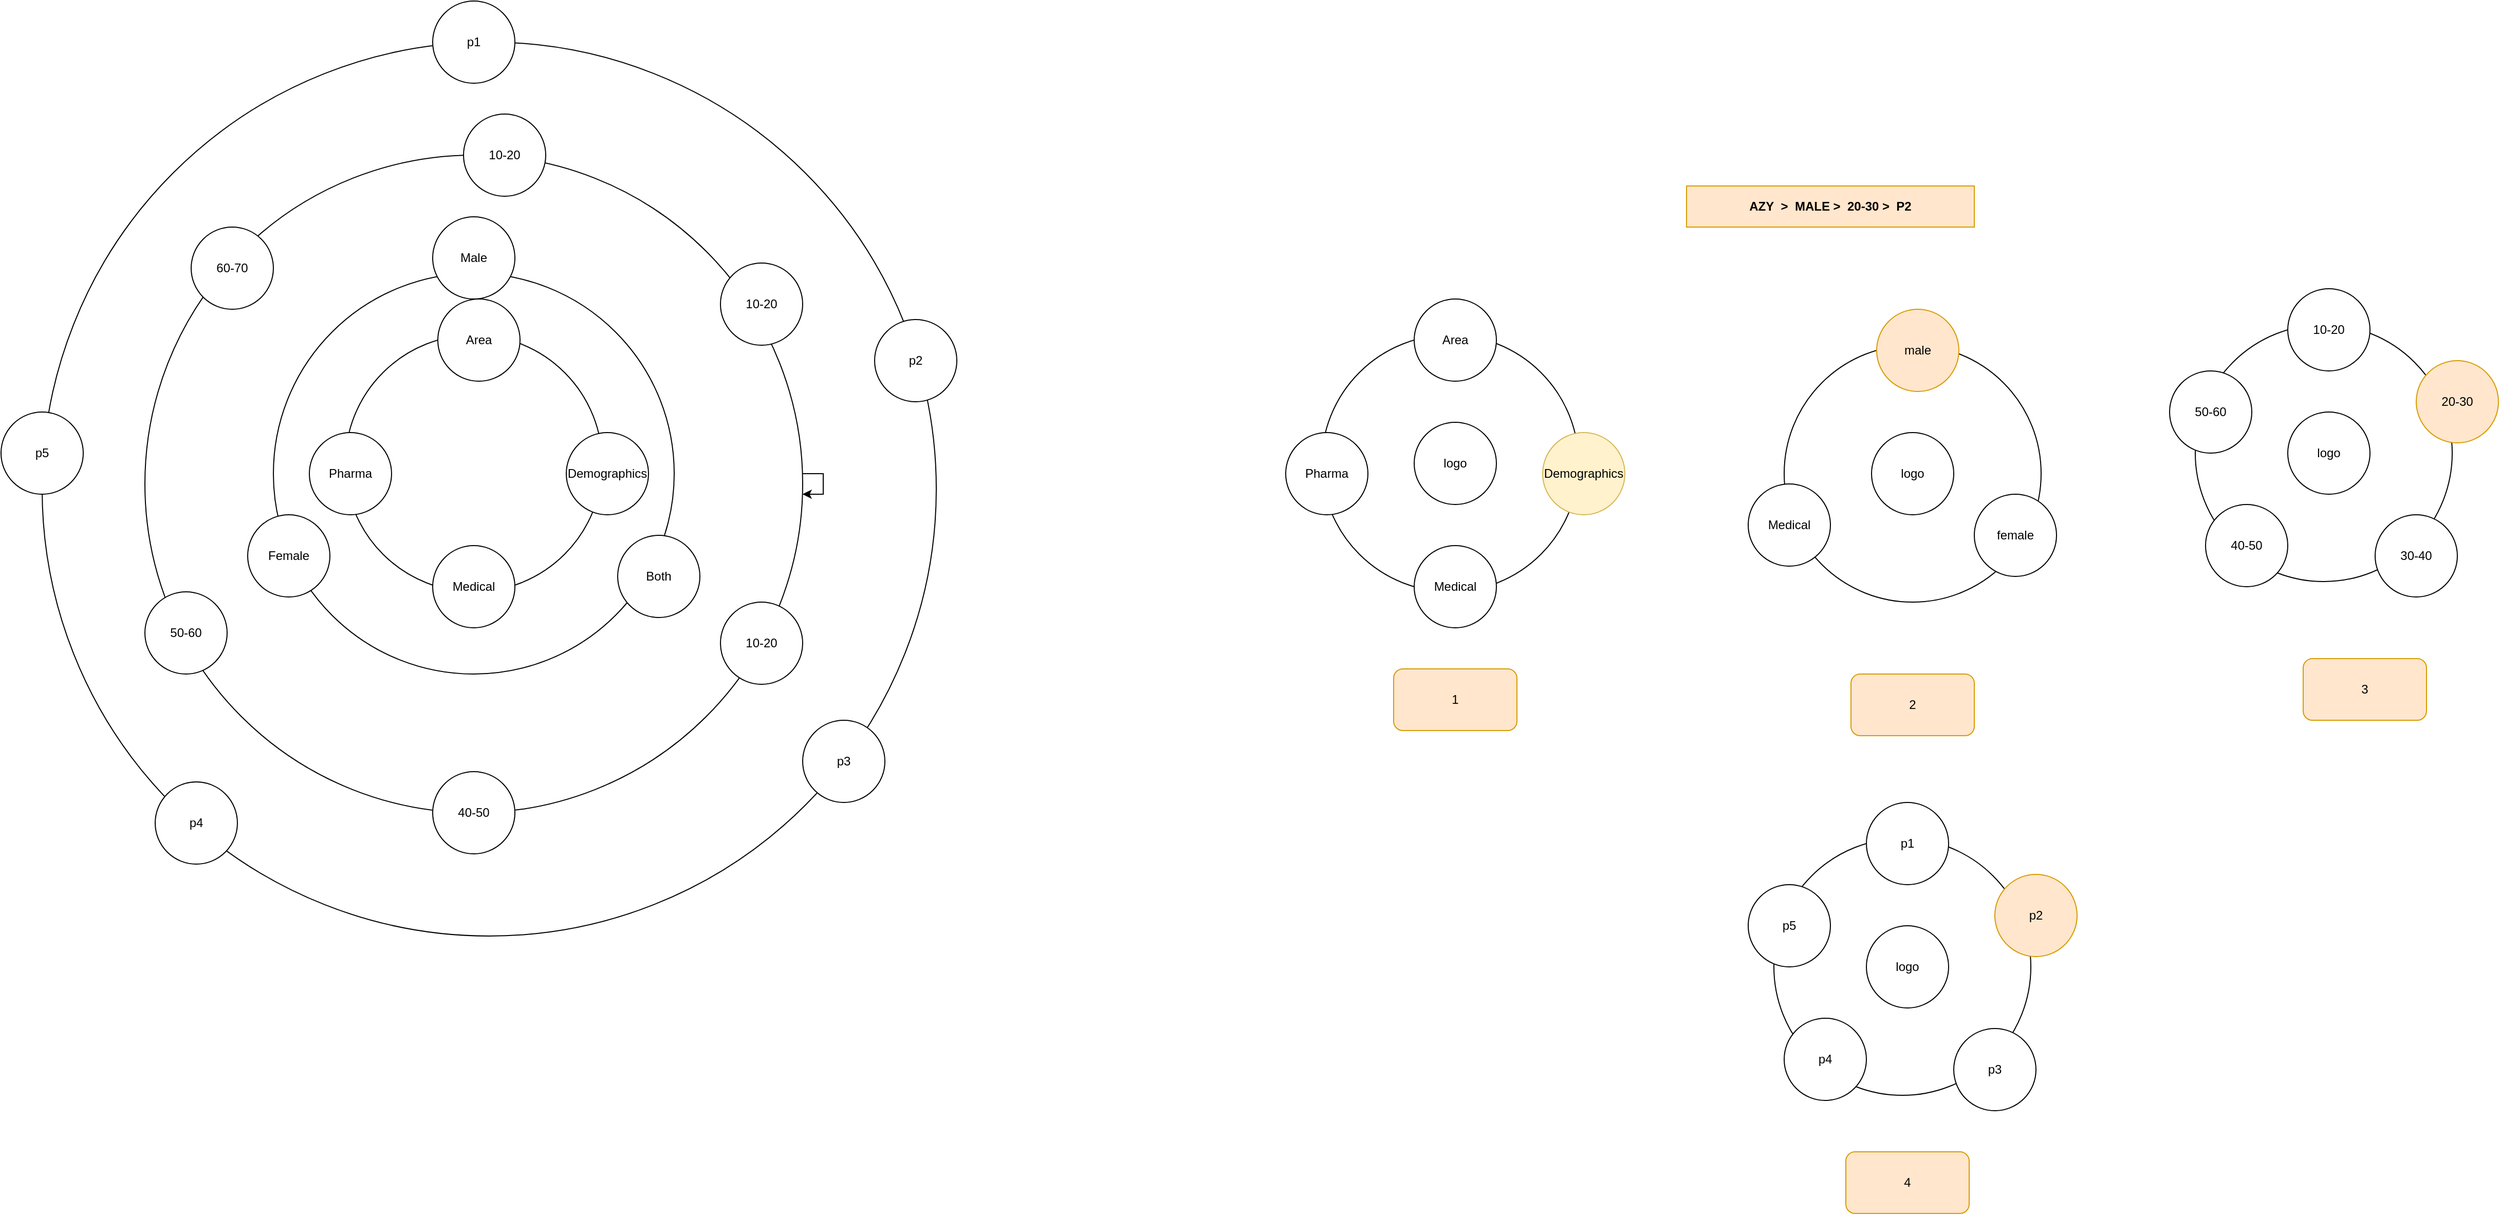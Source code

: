 <mxfile version="24.8.6">
  <diagram name="Page-1" id="rWKm9tjxcsUhu6bNXO2Y">
    <mxGraphModel dx="2350" dy="1896" grid="1" gridSize="10" guides="1" tooltips="1" connect="1" arrows="1" fold="1" page="1" pageScale="1" pageWidth="850" pageHeight="1100" math="0" shadow="0">
      <root>
        <mxCell id="0" />
        <mxCell id="1" parent="0" />
        <mxCell id="MJmYTeDNIePz41WdaXkW-19" value="" style="ellipse;whiteSpace=wrap;html=1;aspect=fixed;verticalAlign=top;" vertex="1" parent="1">
          <mxGeometry y="-130" width="870" height="870" as="geometry" />
        </mxCell>
        <mxCell id="MJmYTeDNIePz41WdaXkW-11" value="" style="ellipse;whiteSpace=wrap;html=1;aspect=fixed;verticalAlign=top;" vertex="1" parent="1">
          <mxGeometry x="100" y="-20" width="640" height="640" as="geometry" />
        </mxCell>
        <mxCell id="MJmYTeDNIePz41WdaXkW-7" value="" style="ellipse;whiteSpace=wrap;html=1;aspect=fixed;verticalAlign=top;" vertex="1" parent="1">
          <mxGeometry x="225" y="95" width="390" height="390" as="geometry" />
        </mxCell>
        <mxCell id="MJmYTeDNIePz41WdaXkW-1" value="Logo" style="ellipse;whiteSpace=wrap;html=1;aspect=fixed;" vertex="1" parent="1">
          <mxGeometry x="385" y="250" width="80" height="80" as="geometry" />
        </mxCell>
        <mxCell id="MJmYTeDNIePz41WdaXkW-8" value="Female" style="ellipse;whiteSpace=wrap;html=1;aspect=fixed;" vertex="1" parent="1">
          <mxGeometry x="200" y="330" width="80" height="80" as="geometry" />
        </mxCell>
        <mxCell id="MJmYTeDNIePz41WdaXkW-9" value="Male" style="ellipse;whiteSpace=wrap;html=1;aspect=fixed;" vertex="1" parent="1">
          <mxGeometry x="380" y="40" width="80" height="80" as="geometry" />
        </mxCell>
        <mxCell id="MJmYTeDNIePz41WdaXkW-10" value="Both" style="ellipse;whiteSpace=wrap;html=1;aspect=fixed;" vertex="1" parent="1">
          <mxGeometry x="560" y="350" width="80" height="80" as="geometry" />
        </mxCell>
        <mxCell id="MJmYTeDNIePz41WdaXkW-12" style="edgeStyle=orthogonalEdgeStyle;rounded=0;orthogonalLoop=1;jettySize=auto;html=1;" edge="1" parent="1" source="MJmYTeDNIePz41WdaXkW-11" target="MJmYTeDNIePz41WdaXkW-11">
          <mxGeometry relative="1" as="geometry" />
        </mxCell>
        <mxCell id="MJmYTeDNIePz41WdaXkW-13" value="10-20" style="ellipse;whiteSpace=wrap;html=1;aspect=fixed;" vertex="1" parent="1">
          <mxGeometry x="660" y="85" width="80" height="80" as="geometry" />
        </mxCell>
        <mxCell id="MJmYTeDNIePz41WdaXkW-14" value="10-20" style="ellipse;whiteSpace=wrap;html=1;aspect=fixed;" vertex="1" parent="1">
          <mxGeometry x="410" y="-60" width="80" height="80" as="geometry" />
        </mxCell>
        <mxCell id="MJmYTeDNIePz41WdaXkW-15" value="40-50" style="ellipse;whiteSpace=wrap;html=1;aspect=fixed;" vertex="1" parent="1">
          <mxGeometry x="380" y="580" width="80" height="80" as="geometry" />
        </mxCell>
        <mxCell id="MJmYTeDNIePz41WdaXkW-16" value="50-60" style="ellipse;whiteSpace=wrap;html=1;aspect=fixed;" vertex="1" parent="1">
          <mxGeometry x="100" y="405" width="80" height="80" as="geometry" />
        </mxCell>
        <mxCell id="MJmYTeDNIePz41WdaXkW-17" value="60-70" style="ellipse;whiteSpace=wrap;html=1;aspect=fixed;" vertex="1" parent="1">
          <mxGeometry x="145" y="50" width="80" height="80" as="geometry" />
        </mxCell>
        <mxCell id="MJmYTeDNIePz41WdaXkW-18" value="10-20" style="ellipse;whiteSpace=wrap;html=1;aspect=fixed;" vertex="1" parent="1">
          <mxGeometry x="660" y="415" width="80" height="80" as="geometry" />
        </mxCell>
        <mxCell id="MJmYTeDNIePz41WdaXkW-20" value="p5" style="ellipse;whiteSpace=wrap;html=1;aspect=fixed;" vertex="1" parent="1">
          <mxGeometry x="-40" y="230" width="80" height="80" as="geometry" />
        </mxCell>
        <mxCell id="MJmYTeDNIePz41WdaXkW-21" value="p4" style="ellipse;whiteSpace=wrap;html=1;aspect=fixed;" vertex="1" parent="1">
          <mxGeometry x="110" y="590" width="80" height="80" as="geometry" />
        </mxCell>
        <mxCell id="MJmYTeDNIePz41WdaXkW-22" value="p2" style="ellipse;whiteSpace=wrap;html=1;aspect=fixed;" vertex="1" parent="1">
          <mxGeometry x="810" y="140" width="80" height="80" as="geometry" />
        </mxCell>
        <mxCell id="MJmYTeDNIePz41WdaXkW-23" value="p1" style="ellipse;whiteSpace=wrap;html=1;aspect=fixed;" vertex="1" parent="1">
          <mxGeometry x="380" y="-170" width="80" height="80" as="geometry" />
        </mxCell>
        <mxCell id="MJmYTeDNIePz41WdaXkW-24" value="p3" style="ellipse;whiteSpace=wrap;html=1;aspect=fixed;" vertex="1" parent="1">
          <mxGeometry x="740" y="530" width="80" height="80" as="geometry" />
        </mxCell>
        <mxCell id="MJmYTeDNIePz41WdaXkW-25" value="AZY&amp;nbsp; &amp;gt;&amp;nbsp; MALE &amp;gt;&amp;nbsp; 20-30 &amp;gt;&amp;nbsp; P2" style="text;html=1;align=center;verticalAlign=middle;whiteSpace=wrap;rounded=0;fontStyle=1;fillColor=#ffe6cc;strokeColor=#d79b00;" vertex="1" parent="1">
          <mxGeometry x="1600" y="10" width="280" height="40" as="geometry" />
        </mxCell>
        <mxCell id="MJmYTeDNIePz41WdaXkW-26" value="" style="group" vertex="1" connectable="0" parent="1">
          <mxGeometry x="260" y="120" width="330" height="285" as="geometry" />
        </mxCell>
        <mxCell id="MJmYTeDNIePz41WdaXkW-2" value="" style="ellipse;whiteSpace=wrap;html=1;aspect=fixed;verticalAlign=top;" vertex="1" parent="MJmYTeDNIePz41WdaXkW-26">
          <mxGeometry x="35" y="35" width="250" height="250" as="geometry" />
        </mxCell>
        <mxCell id="MJmYTeDNIePz41WdaXkW-3" value="Area" style="ellipse;whiteSpace=wrap;html=1;aspect=fixed;" vertex="1" parent="MJmYTeDNIePz41WdaXkW-26">
          <mxGeometry x="125" width="80" height="80" as="geometry" />
        </mxCell>
        <mxCell id="MJmYTeDNIePz41WdaXkW-4" value="Demographics" style="ellipse;whiteSpace=wrap;html=1;aspect=fixed;" vertex="1" parent="MJmYTeDNIePz41WdaXkW-26">
          <mxGeometry x="250" y="130" width="80" height="80" as="geometry" />
        </mxCell>
        <mxCell id="MJmYTeDNIePz41WdaXkW-6" value="Pharma" style="ellipse;whiteSpace=wrap;html=1;aspect=fixed;" vertex="1" parent="MJmYTeDNIePz41WdaXkW-26">
          <mxGeometry y="130" width="80" height="80" as="geometry" />
        </mxCell>
        <mxCell id="MJmYTeDNIePz41WdaXkW-27" value="" style="group" vertex="1" connectable="0" parent="1">
          <mxGeometry x="1210" y="120" width="330" height="320" as="geometry" />
        </mxCell>
        <mxCell id="MJmYTeDNIePz41WdaXkW-28" value="" style="ellipse;whiteSpace=wrap;html=1;aspect=fixed;verticalAlign=top;" vertex="1" parent="MJmYTeDNIePz41WdaXkW-27">
          <mxGeometry x="35" y="35" width="250" height="250" as="geometry" />
        </mxCell>
        <mxCell id="MJmYTeDNIePz41WdaXkW-29" value="Area" style="ellipse;whiteSpace=wrap;html=1;aspect=fixed;" vertex="1" parent="MJmYTeDNIePz41WdaXkW-27">
          <mxGeometry x="125" width="80" height="80" as="geometry" />
        </mxCell>
        <mxCell id="MJmYTeDNIePz41WdaXkW-30" value="Demographics" style="ellipse;whiteSpace=wrap;html=1;aspect=fixed;fillColor=#fff2cc;strokeColor=#d6b656;" vertex="1" parent="MJmYTeDNIePz41WdaXkW-27">
          <mxGeometry x="250" y="130" width="80" height="80" as="geometry" />
        </mxCell>
        <mxCell id="MJmYTeDNIePz41WdaXkW-31" value="Pharma" style="ellipse;whiteSpace=wrap;html=1;aspect=fixed;" vertex="1" parent="MJmYTeDNIePz41WdaXkW-27">
          <mxGeometry y="130" width="80" height="80" as="geometry" />
        </mxCell>
        <mxCell id="MJmYTeDNIePz41WdaXkW-32" value="Medical" style="ellipse;whiteSpace=wrap;html=1;aspect=fixed;" vertex="1" parent="MJmYTeDNIePz41WdaXkW-27">
          <mxGeometry x="125" y="240" width="80" height="80" as="geometry" />
        </mxCell>
        <mxCell id="MJmYTeDNIePz41WdaXkW-52" value="logo" style="ellipse;whiteSpace=wrap;html=1;aspect=fixed;" vertex="1" parent="MJmYTeDNIePz41WdaXkW-27">
          <mxGeometry x="125" y="120" width="80" height="80" as="geometry" />
        </mxCell>
        <mxCell id="MJmYTeDNIePz41WdaXkW-5" value="Medical" style="ellipse;whiteSpace=wrap;html=1;aspect=fixed;" vertex="1" parent="1">
          <mxGeometry x="380" y="360" width="80" height="80" as="geometry" />
        </mxCell>
        <mxCell id="MJmYTeDNIePz41WdaXkW-34" value="" style="group" vertex="1" connectable="0" parent="1">
          <mxGeometry x="1660" y="130" width="330" height="320" as="geometry" />
        </mxCell>
        <mxCell id="MJmYTeDNIePz41WdaXkW-35" value="" style="ellipse;whiteSpace=wrap;html=1;aspect=fixed;verticalAlign=top;" vertex="1" parent="MJmYTeDNIePz41WdaXkW-34">
          <mxGeometry x="35" y="35" width="250" height="250" as="geometry" />
        </mxCell>
        <mxCell id="MJmYTeDNIePz41WdaXkW-36" value="male" style="ellipse;whiteSpace=wrap;html=1;aspect=fixed;fillColor=#ffe6cc;strokeColor=#d79b00;" vertex="1" parent="MJmYTeDNIePz41WdaXkW-34">
          <mxGeometry x="125" width="80" height="80" as="geometry" />
        </mxCell>
        <mxCell id="MJmYTeDNIePz41WdaXkW-37" value="female" style="ellipse;whiteSpace=wrap;html=1;aspect=fixed;" vertex="1" parent="MJmYTeDNIePz41WdaXkW-34">
          <mxGeometry x="220" y="180" width="80" height="80" as="geometry" />
        </mxCell>
        <mxCell id="MJmYTeDNIePz41WdaXkW-39" value="Medical" style="ellipse;whiteSpace=wrap;html=1;aspect=fixed;" vertex="1" parent="MJmYTeDNIePz41WdaXkW-34">
          <mxGeometry y="170" width="80" height="80" as="geometry" />
        </mxCell>
        <mxCell id="MJmYTeDNIePz41WdaXkW-59" value="logo" style="ellipse;whiteSpace=wrap;html=1;aspect=fixed;" vertex="1" parent="MJmYTeDNIePz41WdaXkW-34">
          <mxGeometry x="120" y="120" width="80" height="80" as="geometry" />
        </mxCell>
        <mxCell id="MJmYTeDNIePz41WdaXkW-46" value="" style="group" vertex="1" connectable="0" parent="1">
          <mxGeometry x="2060" y="110" width="330" height="320" as="geometry" />
        </mxCell>
        <mxCell id="MJmYTeDNIePz41WdaXkW-47" value="" style="ellipse;whiteSpace=wrap;html=1;aspect=fixed;verticalAlign=top;" vertex="1" parent="MJmYTeDNIePz41WdaXkW-46">
          <mxGeometry x="35" y="35" width="250" height="250" as="geometry" />
        </mxCell>
        <mxCell id="MJmYTeDNIePz41WdaXkW-48" value="10-20" style="ellipse;whiteSpace=wrap;html=1;aspect=fixed;" vertex="1" parent="MJmYTeDNIePz41WdaXkW-46">
          <mxGeometry x="125" width="80" height="80" as="geometry" />
        </mxCell>
        <mxCell id="MJmYTeDNIePz41WdaXkW-49" value="20-30" style="ellipse;whiteSpace=wrap;html=1;aspect=fixed;fillColor=#ffe6cc;strokeColor=#d79b00;" vertex="1" parent="MJmYTeDNIePz41WdaXkW-46">
          <mxGeometry x="250" y="70" width="80" height="80" as="geometry" />
        </mxCell>
        <mxCell id="MJmYTeDNIePz41WdaXkW-50" value="50-60" style="ellipse;whiteSpace=wrap;html=1;aspect=fixed;" vertex="1" parent="MJmYTeDNIePz41WdaXkW-46">
          <mxGeometry x="10" y="80" width="80" height="80" as="geometry" />
        </mxCell>
        <mxCell id="MJmYTeDNIePz41WdaXkW-51" value="40-50" style="ellipse;whiteSpace=wrap;html=1;aspect=fixed;" vertex="1" parent="MJmYTeDNIePz41WdaXkW-46">
          <mxGeometry x="45" y="210" width="80" height="80" as="geometry" />
        </mxCell>
        <mxCell id="MJmYTeDNIePz41WdaXkW-60" value="logo" style="ellipse;whiteSpace=wrap;html=1;aspect=fixed;" vertex="1" parent="MJmYTeDNIePz41WdaXkW-46">
          <mxGeometry x="125" y="120" width="80" height="80" as="geometry" />
        </mxCell>
        <mxCell id="MJmYTeDNIePz41WdaXkW-61" value="30-40" style="ellipse;whiteSpace=wrap;html=1;aspect=fixed;" vertex="1" parent="MJmYTeDNIePz41WdaXkW-46">
          <mxGeometry x="210" y="220" width="80" height="80" as="geometry" />
        </mxCell>
        <mxCell id="MJmYTeDNIePz41WdaXkW-62" value="" style="group" vertex="1" connectable="0" parent="1">
          <mxGeometry x="1650" y="610" width="330" height="320" as="geometry" />
        </mxCell>
        <mxCell id="MJmYTeDNIePz41WdaXkW-63" value="" style="ellipse;whiteSpace=wrap;html=1;aspect=fixed;verticalAlign=top;" vertex="1" parent="MJmYTeDNIePz41WdaXkW-62">
          <mxGeometry x="35" y="35" width="250" height="250" as="geometry" />
        </mxCell>
        <mxCell id="MJmYTeDNIePz41WdaXkW-64" value="p1" style="ellipse;whiteSpace=wrap;html=1;aspect=fixed;" vertex="1" parent="MJmYTeDNIePz41WdaXkW-62">
          <mxGeometry x="125" width="80" height="80" as="geometry" />
        </mxCell>
        <mxCell id="MJmYTeDNIePz41WdaXkW-65" value="p2" style="ellipse;whiteSpace=wrap;html=1;aspect=fixed;fillColor=#ffe6cc;strokeColor=#d79b00;" vertex="1" parent="MJmYTeDNIePz41WdaXkW-62">
          <mxGeometry x="250" y="70" width="80" height="80" as="geometry" />
        </mxCell>
        <mxCell id="MJmYTeDNIePz41WdaXkW-66" value="p5" style="ellipse;whiteSpace=wrap;html=1;aspect=fixed;" vertex="1" parent="MJmYTeDNIePz41WdaXkW-62">
          <mxGeometry x="10" y="80" width="80" height="80" as="geometry" />
        </mxCell>
        <mxCell id="MJmYTeDNIePz41WdaXkW-67" value="p4" style="ellipse;whiteSpace=wrap;html=1;aspect=fixed;" vertex="1" parent="MJmYTeDNIePz41WdaXkW-62">
          <mxGeometry x="45" y="210" width="80" height="80" as="geometry" />
        </mxCell>
        <mxCell id="MJmYTeDNIePz41WdaXkW-68" value="logo" style="ellipse;whiteSpace=wrap;html=1;aspect=fixed;" vertex="1" parent="MJmYTeDNIePz41WdaXkW-62">
          <mxGeometry x="125" y="120" width="80" height="80" as="geometry" />
        </mxCell>
        <mxCell id="MJmYTeDNIePz41WdaXkW-69" value="p3" style="ellipse;whiteSpace=wrap;html=1;aspect=fixed;" vertex="1" parent="MJmYTeDNIePz41WdaXkW-62">
          <mxGeometry x="210" y="220" width="80" height="80" as="geometry" />
        </mxCell>
        <mxCell id="MJmYTeDNIePz41WdaXkW-70" value="1" style="rounded=1;whiteSpace=wrap;html=1;fillColor=#ffe6cc;strokeColor=#d79b00;" vertex="1" parent="1">
          <mxGeometry x="1315" y="480" width="120" height="60" as="geometry" />
        </mxCell>
        <mxCell id="MJmYTeDNIePz41WdaXkW-71" value="3" style="rounded=1;whiteSpace=wrap;html=1;fillColor=#ffe6cc;strokeColor=#d79b00;" vertex="1" parent="1">
          <mxGeometry x="2200" y="470" width="120" height="60" as="geometry" />
        </mxCell>
        <mxCell id="MJmYTeDNIePz41WdaXkW-72" value="2" style="rounded=1;whiteSpace=wrap;html=1;fillColor=#ffe6cc;strokeColor=#d79b00;" vertex="1" parent="1">
          <mxGeometry x="1760" y="485" width="120" height="60" as="geometry" />
        </mxCell>
        <mxCell id="MJmYTeDNIePz41WdaXkW-73" value="4" style="rounded=1;whiteSpace=wrap;html=1;fillColor=#ffe6cc;strokeColor=#d79b00;" vertex="1" parent="1">
          <mxGeometry x="1755" y="950" width="120" height="60" as="geometry" />
        </mxCell>
      </root>
    </mxGraphModel>
  </diagram>
</mxfile>
